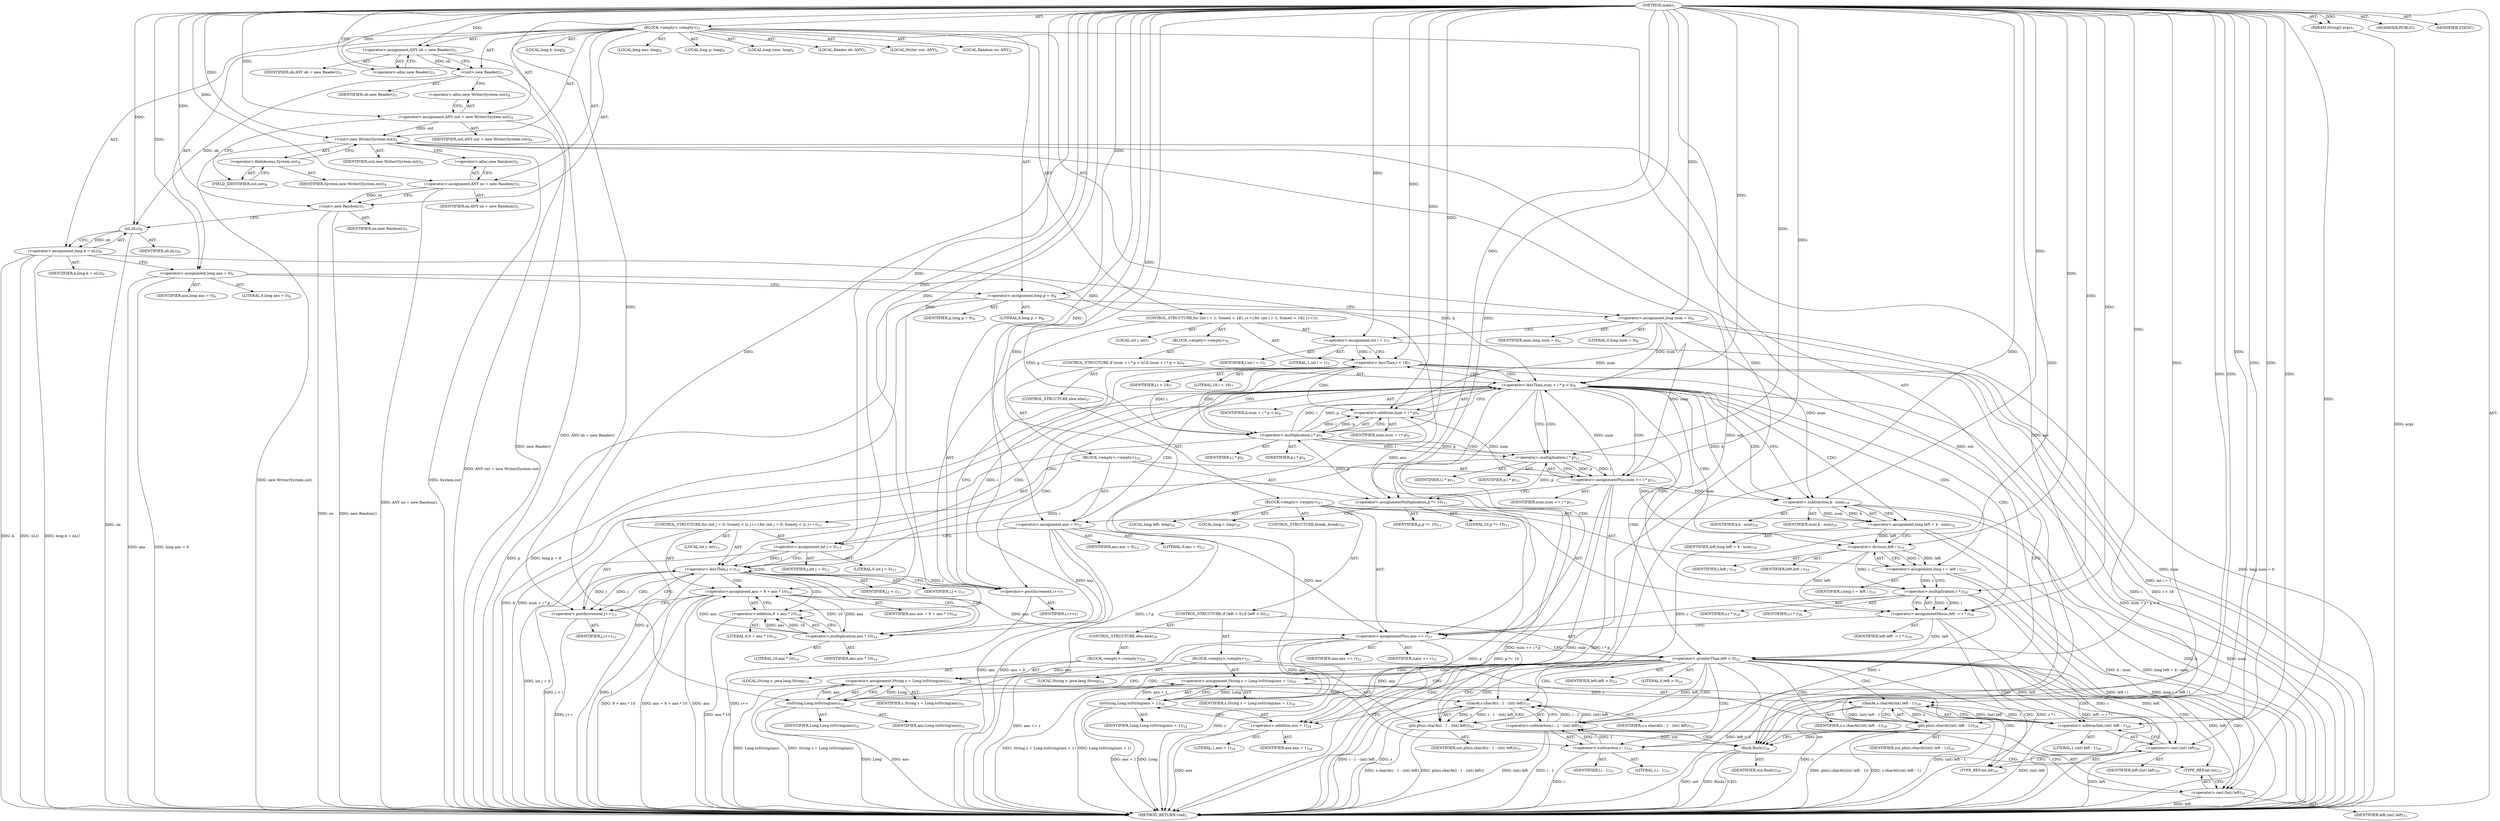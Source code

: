 digraph "main" {  
"23" [label = <(METHOD,main)<SUB>1</SUB>> ]
"24" [label = <(PARAM,String[] args)<SUB>1</SUB>> ]
"25" [label = <(BLOCK,&lt;empty&gt;,&lt;empty&gt;)<SUB>2</SUB>> ]
"4" [label = <(LOCAL,Reader ob: ANY)<SUB>3</SUB>> ]
"26" [label = <(&lt;operator&gt;.assignment,ANY ob = new Reader())<SUB>3</SUB>> ]
"27" [label = <(IDENTIFIER,ob,ANY ob = new Reader())<SUB>3</SUB>> ]
"28" [label = <(&lt;operator&gt;.alloc,new Reader())<SUB>3</SUB>> ]
"29" [label = <(&lt;init&gt;,new Reader())<SUB>3</SUB>> ]
"3" [label = <(IDENTIFIER,ob,new Reader())<SUB>3</SUB>> ]
"6" [label = <(LOCAL,Writer out: ANY)<SUB>4</SUB>> ]
"30" [label = <(&lt;operator&gt;.assignment,ANY out = new Writer(System.out))<SUB>4</SUB>> ]
"31" [label = <(IDENTIFIER,out,ANY out = new Writer(System.out))<SUB>4</SUB>> ]
"32" [label = <(&lt;operator&gt;.alloc,new Writer(System.out))<SUB>4</SUB>> ]
"33" [label = <(&lt;init&gt;,new Writer(System.out))<SUB>4</SUB>> ]
"5" [label = <(IDENTIFIER,out,new Writer(System.out))<SUB>4</SUB>> ]
"34" [label = <(&lt;operator&gt;.fieldAccess,System.out)<SUB>4</SUB>> ]
"35" [label = <(IDENTIFIER,System,new Writer(System.out))<SUB>4</SUB>> ]
"36" [label = <(FIELD_IDENTIFIER,out,out)<SUB>4</SUB>> ]
"8" [label = <(LOCAL,Random oo: ANY)<SUB>5</SUB>> ]
"37" [label = <(&lt;operator&gt;.assignment,ANY oo = new Random())<SUB>5</SUB>> ]
"38" [label = <(IDENTIFIER,oo,ANY oo = new Random())<SUB>5</SUB>> ]
"39" [label = <(&lt;operator&gt;.alloc,new Random())<SUB>5</SUB>> ]
"40" [label = <(&lt;init&gt;,new Random())<SUB>5</SUB>> ]
"7" [label = <(IDENTIFIER,oo,new Random())<SUB>5</SUB>> ]
"41" [label = <(LOCAL,long k: long)<SUB>6</SUB>> ]
"42" [label = <(LOCAL,long ans: long)<SUB>6</SUB>> ]
"43" [label = <(LOCAL,long p: long)<SUB>6</SUB>> ]
"44" [label = <(LOCAL,long num: long)<SUB>6</SUB>> ]
"45" [label = <(&lt;operator&gt;.assignment,long k = nL())<SUB>6</SUB>> ]
"46" [label = <(IDENTIFIER,k,long k = nL())<SUB>6</SUB>> ]
"47" [label = <(nL,nL())<SUB>6</SUB>> ]
"48" [label = <(IDENTIFIER,ob,nL())<SUB>6</SUB>> ]
"49" [label = <(&lt;operator&gt;.assignment,long ans = 0)<SUB>6</SUB>> ]
"50" [label = <(IDENTIFIER,ans,long ans = 0)<SUB>6</SUB>> ]
"51" [label = <(LITERAL,0,long ans = 0)<SUB>6</SUB>> ]
"52" [label = <(&lt;operator&gt;.assignment,long p = 9)<SUB>6</SUB>> ]
"53" [label = <(IDENTIFIER,p,long p = 9)<SUB>6</SUB>> ]
"54" [label = <(LITERAL,9,long p = 9)<SUB>6</SUB>> ]
"55" [label = <(&lt;operator&gt;.assignment,long num = 0)<SUB>6</SUB>> ]
"56" [label = <(IDENTIFIER,num,long num = 0)<SUB>6</SUB>> ]
"57" [label = <(LITERAL,0,long num = 0)<SUB>6</SUB>> ]
"58" [label = <(CONTROL_STRUCTURE,for (int i = 1; Some(i &lt; 18); i++),for (int i = 1; Some(i &lt; 18); i++))<SUB>7</SUB>> ]
"59" [label = <(LOCAL,int i: int)<SUB>7</SUB>> ]
"60" [label = <(&lt;operator&gt;.assignment,int i = 1)<SUB>7</SUB>> ]
"61" [label = <(IDENTIFIER,i,int i = 1)<SUB>7</SUB>> ]
"62" [label = <(LITERAL,1,int i = 1)<SUB>7</SUB>> ]
"63" [label = <(&lt;operator&gt;.lessThan,i &lt; 18)<SUB>7</SUB>> ]
"64" [label = <(IDENTIFIER,i,i &lt; 18)<SUB>7</SUB>> ]
"65" [label = <(LITERAL,18,i &lt; 18)<SUB>7</SUB>> ]
"66" [label = <(&lt;operator&gt;.postIncrement,i++)<SUB>7</SUB>> ]
"67" [label = <(IDENTIFIER,i,i++)<SUB>7</SUB>> ]
"68" [label = <(BLOCK,&lt;empty&gt;,&lt;empty&gt;)<SUB>8</SUB>> ]
"69" [label = <(CONTROL_STRUCTURE,if (num + i * p &lt; k),if (num + i * p &lt; k))<SUB>9</SUB>> ]
"70" [label = <(&lt;operator&gt;.lessThan,num + i * p &lt; k)<SUB>9</SUB>> ]
"71" [label = <(&lt;operator&gt;.addition,num + i * p)<SUB>9</SUB>> ]
"72" [label = <(IDENTIFIER,num,num + i * p)<SUB>9</SUB>> ]
"73" [label = <(&lt;operator&gt;.multiplication,i * p)<SUB>9</SUB>> ]
"74" [label = <(IDENTIFIER,i,i * p)<SUB>9</SUB>> ]
"75" [label = <(IDENTIFIER,p,i * p)<SUB>9</SUB>> ]
"76" [label = <(IDENTIFIER,k,num + i * p &lt; k)<SUB>9</SUB>> ]
"77" [label = <(BLOCK,&lt;empty&gt;,&lt;empty&gt;)<SUB>10</SUB>> ]
"78" [label = <(&lt;operator&gt;.assignmentPlus,num += i * p)<SUB>11</SUB>> ]
"79" [label = <(IDENTIFIER,num,num += i * p)<SUB>11</SUB>> ]
"80" [label = <(&lt;operator&gt;.multiplication,i * p)<SUB>11</SUB>> ]
"81" [label = <(IDENTIFIER,i,i * p)<SUB>11</SUB>> ]
"82" [label = <(IDENTIFIER,p,i * p)<SUB>11</SUB>> ]
"83" [label = <(&lt;operator&gt;.assignmentMultiplication,p *= 10)<SUB>11</SUB>> ]
"84" [label = <(IDENTIFIER,p,p *= 10)<SUB>11</SUB>> ]
"85" [label = <(LITERAL,10,p *= 10)<SUB>11</SUB>> ]
"86" [label = <(&lt;operator&gt;.assignment,ans = 0)<SUB>12</SUB>> ]
"87" [label = <(IDENTIFIER,ans,ans = 0)<SUB>12</SUB>> ]
"88" [label = <(LITERAL,0,ans = 0)<SUB>12</SUB>> ]
"89" [label = <(CONTROL_STRUCTURE,for (int j = 0; Some(j &lt; i); j++),for (int j = 0; Some(j &lt; i); j++))<SUB>13</SUB>> ]
"90" [label = <(LOCAL,int j: int)<SUB>13</SUB>> ]
"91" [label = <(&lt;operator&gt;.assignment,int j = 0)<SUB>13</SUB>> ]
"92" [label = <(IDENTIFIER,j,int j = 0)<SUB>13</SUB>> ]
"93" [label = <(LITERAL,0,int j = 0)<SUB>13</SUB>> ]
"94" [label = <(&lt;operator&gt;.lessThan,j &lt; i)<SUB>13</SUB>> ]
"95" [label = <(IDENTIFIER,j,j &lt; i)<SUB>13</SUB>> ]
"96" [label = <(IDENTIFIER,i,j &lt; i)<SUB>13</SUB>> ]
"97" [label = <(&lt;operator&gt;.postIncrement,j++)<SUB>13</SUB>> ]
"98" [label = <(IDENTIFIER,j,j++)<SUB>13</SUB>> ]
"99" [label = <(&lt;operator&gt;.assignment,ans = 9 + ans * 10)<SUB>14</SUB>> ]
"100" [label = <(IDENTIFIER,ans,ans = 9 + ans * 10)<SUB>14</SUB>> ]
"101" [label = <(&lt;operator&gt;.addition,9 + ans * 10)<SUB>14</SUB>> ]
"102" [label = <(LITERAL,9,9 + ans * 10)<SUB>14</SUB>> ]
"103" [label = <(&lt;operator&gt;.multiplication,ans * 10)<SUB>14</SUB>> ]
"104" [label = <(IDENTIFIER,ans,ans * 10)<SUB>14</SUB>> ]
"105" [label = <(LITERAL,10,ans * 10)<SUB>14</SUB>> ]
"106" [label = <(CONTROL_STRUCTURE,else,else)<SUB>17</SUB>> ]
"107" [label = <(BLOCK,&lt;empty&gt;,&lt;empty&gt;)<SUB>17</SUB>> ]
"108" [label = <(LOCAL,long left: long)<SUB>18</SUB>> ]
"109" [label = <(&lt;operator&gt;.assignment,long left = k - num)<SUB>18</SUB>> ]
"110" [label = <(IDENTIFIER,left,long left = k - num)<SUB>18</SUB>> ]
"111" [label = <(&lt;operator&gt;.subtraction,k - num)<SUB>18</SUB>> ]
"112" [label = <(IDENTIFIER,k,k - num)<SUB>18</SUB>> ]
"113" [label = <(IDENTIFIER,num,k - num)<SUB>18</SUB>> ]
"114" [label = <(LOCAL,long r: long)<SUB>19</SUB>> ]
"115" [label = <(&lt;operator&gt;.assignment,long r = left / i)<SUB>19</SUB>> ]
"116" [label = <(IDENTIFIER,r,long r = left / i)<SUB>19</SUB>> ]
"117" [label = <(&lt;operator&gt;.division,left / i)<SUB>19</SUB>> ]
"118" [label = <(IDENTIFIER,left,left / i)<SUB>19</SUB>> ]
"119" [label = <(IDENTIFIER,i,left / i)<SUB>19</SUB>> ]
"120" [label = <(&lt;operator&gt;.assignmentMinus,left -= r * i)<SUB>20</SUB>> ]
"121" [label = <(IDENTIFIER,left,left -= r * i)<SUB>20</SUB>> ]
"122" [label = <(&lt;operator&gt;.multiplication,r * i)<SUB>20</SUB>> ]
"123" [label = <(IDENTIFIER,r,r * i)<SUB>20</SUB>> ]
"124" [label = <(IDENTIFIER,i,r * i)<SUB>20</SUB>> ]
"125" [label = <(&lt;operator&gt;.assignmentPlus,ans += r)<SUB>21</SUB>> ]
"126" [label = <(IDENTIFIER,ans,ans += r)<SUB>21</SUB>> ]
"127" [label = <(IDENTIFIER,r,ans += r)<SUB>21</SUB>> ]
"128" [label = <(CONTROL_STRUCTURE,if (left &gt; 0),if (left &gt; 0))<SUB>22</SUB>> ]
"129" [label = <(&lt;operator&gt;.greaterThan,left &gt; 0)<SUB>22</SUB>> ]
"130" [label = <(IDENTIFIER,left,left &gt; 0)<SUB>22</SUB>> ]
"131" [label = <(LITERAL,0,left &gt; 0)<SUB>22</SUB>> ]
"132" [label = <(BLOCK,&lt;empty&gt;,&lt;empty&gt;)<SUB>23</SUB>> ]
"133" [label = <(LOCAL,String s: java.lang.String)<SUB>24</SUB>> ]
"134" [label = <(&lt;operator&gt;.assignment,String s = Long.toString(ans + 1))<SUB>24</SUB>> ]
"135" [label = <(IDENTIFIER,s,String s = Long.toString(ans + 1))<SUB>24</SUB>> ]
"136" [label = <(toString,Long.toString(ans + 1))<SUB>24</SUB>> ]
"137" [label = <(IDENTIFIER,Long,Long.toString(ans + 1))<SUB>24</SUB>> ]
"138" [label = <(&lt;operator&gt;.addition,ans + 1)<SUB>24</SUB>> ]
"139" [label = <(IDENTIFIER,ans,ans + 1)<SUB>24</SUB>> ]
"140" [label = <(LITERAL,1,ans + 1)<SUB>24</SUB>> ]
"141" [label = <(pln,pln(s.charAt((int) left - 1)))<SUB>26</SUB>> ]
"142" [label = <(IDENTIFIER,out,pln(s.charAt((int) left - 1)))<SUB>26</SUB>> ]
"143" [label = <(charAt,s.charAt((int) left - 1))<SUB>26</SUB>> ]
"144" [label = <(IDENTIFIER,s,s.charAt((int) left - 1))<SUB>26</SUB>> ]
"145" [label = <(&lt;operator&gt;.subtraction,(int) left - 1)<SUB>26</SUB>> ]
"146" [label = <(&lt;operator&gt;.cast,(int) left)<SUB>26</SUB>> ]
"147" [label = <(TYPE_REF,int,int)<SUB>26</SUB>> ]
"148" [label = <(IDENTIFIER,left,(int) left)<SUB>26</SUB>> ]
"149" [label = <(LITERAL,1,(int) left - 1)<SUB>26</SUB>> ]
"150" [label = <(CONTROL_STRUCTURE,else,else)<SUB>29</SUB>> ]
"151" [label = <(BLOCK,&lt;empty&gt;,&lt;empty&gt;)<SUB>29</SUB>> ]
"152" [label = <(LOCAL,String s: java.lang.String)<SUB>31</SUB>> ]
"153" [label = <(&lt;operator&gt;.assignment,String s = Long.toString(ans))<SUB>31</SUB>> ]
"154" [label = <(IDENTIFIER,s,String s = Long.toString(ans))<SUB>31</SUB>> ]
"155" [label = <(toString,Long.toString(ans))<SUB>31</SUB>> ]
"156" [label = <(IDENTIFIER,Long,Long.toString(ans))<SUB>31</SUB>> ]
"157" [label = <(IDENTIFIER,ans,Long.toString(ans))<SUB>31</SUB>> ]
"158" [label = <(pln,pln(s.charAt(i - 1 - (int) left)))<SUB>33</SUB>> ]
"159" [label = <(IDENTIFIER,out,pln(s.charAt(i - 1 - (int) left)))<SUB>33</SUB>> ]
"160" [label = <(charAt,s.charAt(i - 1 - (int) left))<SUB>33</SUB>> ]
"161" [label = <(IDENTIFIER,s,s.charAt(i - 1 - (int) left))<SUB>33</SUB>> ]
"162" [label = <(&lt;operator&gt;.subtraction,i - 1 - (int) left)<SUB>33</SUB>> ]
"163" [label = <(&lt;operator&gt;.subtraction,i - 1)<SUB>33</SUB>> ]
"164" [label = <(IDENTIFIER,i,i - 1)<SUB>33</SUB>> ]
"165" [label = <(LITERAL,1,i - 1)<SUB>33</SUB>> ]
"166" [label = <(&lt;operator&gt;.cast,(int) left)<SUB>33</SUB>> ]
"167" [label = <(TYPE_REF,int,int)<SUB>33</SUB>> ]
"168" [label = <(IDENTIFIER,left,(int) left)<SUB>33</SUB>> ]
"169" [label = <(CONTROL_STRUCTURE,break;,break;)<SUB>35</SUB>> ]
"170" [label = <(flush,flush())<SUB>39</SUB>> ]
"171" [label = <(IDENTIFIER,out,flush())<SUB>39</SUB>> ]
"172" [label = <(MODIFIER,PUBLIC)> ]
"173" [label = <(MODIFIER,STATIC)> ]
"174" [label = <(METHOD_RETURN,void)<SUB>1</SUB>> ]
  "23" -> "24"  [ label = "AST: "] 
  "23" -> "25"  [ label = "AST: "] 
  "23" -> "172"  [ label = "AST: "] 
  "23" -> "173"  [ label = "AST: "] 
  "23" -> "174"  [ label = "AST: "] 
  "25" -> "4"  [ label = "AST: "] 
  "25" -> "26"  [ label = "AST: "] 
  "25" -> "29"  [ label = "AST: "] 
  "25" -> "6"  [ label = "AST: "] 
  "25" -> "30"  [ label = "AST: "] 
  "25" -> "33"  [ label = "AST: "] 
  "25" -> "8"  [ label = "AST: "] 
  "25" -> "37"  [ label = "AST: "] 
  "25" -> "40"  [ label = "AST: "] 
  "25" -> "41"  [ label = "AST: "] 
  "25" -> "42"  [ label = "AST: "] 
  "25" -> "43"  [ label = "AST: "] 
  "25" -> "44"  [ label = "AST: "] 
  "25" -> "45"  [ label = "AST: "] 
  "25" -> "49"  [ label = "AST: "] 
  "25" -> "52"  [ label = "AST: "] 
  "25" -> "55"  [ label = "AST: "] 
  "25" -> "58"  [ label = "AST: "] 
  "25" -> "170"  [ label = "AST: "] 
  "26" -> "27"  [ label = "AST: "] 
  "26" -> "28"  [ label = "AST: "] 
  "29" -> "3"  [ label = "AST: "] 
  "30" -> "31"  [ label = "AST: "] 
  "30" -> "32"  [ label = "AST: "] 
  "33" -> "5"  [ label = "AST: "] 
  "33" -> "34"  [ label = "AST: "] 
  "34" -> "35"  [ label = "AST: "] 
  "34" -> "36"  [ label = "AST: "] 
  "37" -> "38"  [ label = "AST: "] 
  "37" -> "39"  [ label = "AST: "] 
  "40" -> "7"  [ label = "AST: "] 
  "45" -> "46"  [ label = "AST: "] 
  "45" -> "47"  [ label = "AST: "] 
  "47" -> "48"  [ label = "AST: "] 
  "49" -> "50"  [ label = "AST: "] 
  "49" -> "51"  [ label = "AST: "] 
  "52" -> "53"  [ label = "AST: "] 
  "52" -> "54"  [ label = "AST: "] 
  "55" -> "56"  [ label = "AST: "] 
  "55" -> "57"  [ label = "AST: "] 
  "58" -> "59"  [ label = "AST: "] 
  "58" -> "60"  [ label = "AST: "] 
  "58" -> "63"  [ label = "AST: "] 
  "58" -> "66"  [ label = "AST: "] 
  "58" -> "68"  [ label = "AST: "] 
  "60" -> "61"  [ label = "AST: "] 
  "60" -> "62"  [ label = "AST: "] 
  "63" -> "64"  [ label = "AST: "] 
  "63" -> "65"  [ label = "AST: "] 
  "66" -> "67"  [ label = "AST: "] 
  "68" -> "69"  [ label = "AST: "] 
  "69" -> "70"  [ label = "AST: "] 
  "69" -> "77"  [ label = "AST: "] 
  "69" -> "106"  [ label = "AST: "] 
  "70" -> "71"  [ label = "AST: "] 
  "70" -> "76"  [ label = "AST: "] 
  "71" -> "72"  [ label = "AST: "] 
  "71" -> "73"  [ label = "AST: "] 
  "73" -> "74"  [ label = "AST: "] 
  "73" -> "75"  [ label = "AST: "] 
  "77" -> "78"  [ label = "AST: "] 
  "77" -> "83"  [ label = "AST: "] 
  "77" -> "86"  [ label = "AST: "] 
  "77" -> "89"  [ label = "AST: "] 
  "78" -> "79"  [ label = "AST: "] 
  "78" -> "80"  [ label = "AST: "] 
  "80" -> "81"  [ label = "AST: "] 
  "80" -> "82"  [ label = "AST: "] 
  "83" -> "84"  [ label = "AST: "] 
  "83" -> "85"  [ label = "AST: "] 
  "86" -> "87"  [ label = "AST: "] 
  "86" -> "88"  [ label = "AST: "] 
  "89" -> "90"  [ label = "AST: "] 
  "89" -> "91"  [ label = "AST: "] 
  "89" -> "94"  [ label = "AST: "] 
  "89" -> "97"  [ label = "AST: "] 
  "89" -> "99"  [ label = "AST: "] 
  "91" -> "92"  [ label = "AST: "] 
  "91" -> "93"  [ label = "AST: "] 
  "94" -> "95"  [ label = "AST: "] 
  "94" -> "96"  [ label = "AST: "] 
  "97" -> "98"  [ label = "AST: "] 
  "99" -> "100"  [ label = "AST: "] 
  "99" -> "101"  [ label = "AST: "] 
  "101" -> "102"  [ label = "AST: "] 
  "101" -> "103"  [ label = "AST: "] 
  "103" -> "104"  [ label = "AST: "] 
  "103" -> "105"  [ label = "AST: "] 
  "106" -> "107"  [ label = "AST: "] 
  "107" -> "108"  [ label = "AST: "] 
  "107" -> "109"  [ label = "AST: "] 
  "107" -> "114"  [ label = "AST: "] 
  "107" -> "115"  [ label = "AST: "] 
  "107" -> "120"  [ label = "AST: "] 
  "107" -> "125"  [ label = "AST: "] 
  "107" -> "128"  [ label = "AST: "] 
  "107" -> "169"  [ label = "AST: "] 
  "109" -> "110"  [ label = "AST: "] 
  "109" -> "111"  [ label = "AST: "] 
  "111" -> "112"  [ label = "AST: "] 
  "111" -> "113"  [ label = "AST: "] 
  "115" -> "116"  [ label = "AST: "] 
  "115" -> "117"  [ label = "AST: "] 
  "117" -> "118"  [ label = "AST: "] 
  "117" -> "119"  [ label = "AST: "] 
  "120" -> "121"  [ label = "AST: "] 
  "120" -> "122"  [ label = "AST: "] 
  "122" -> "123"  [ label = "AST: "] 
  "122" -> "124"  [ label = "AST: "] 
  "125" -> "126"  [ label = "AST: "] 
  "125" -> "127"  [ label = "AST: "] 
  "128" -> "129"  [ label = "AST: "] 
  "128" -> "132"  [ label = "AST: "] 
  "128" -> "150"  [ label = "AST: "] 
  "129" -> "130"  [ label = "AST: "] 
  "129" -> "131"  [ label = "AST: "] 
  "132" -> "133"  [ label = "AST: "] 
  "132" -> "134"  [ label = "AST: "] 
  "132" -> "141"  [ label = "AST: "] 
  "134" -> "135"  [ label = "AST: "] 
  "134" -> "136"  [ label = "AST: "] 
  "136" -> "137"  [ label = "AST: "] 
  "136" -> "138"  [ label = "AST: "] 
  "138" -> "139"  [ label = "AST: "] 
  "138" -> "140"  [ label = "AST: "] 
  "141" -> "142"  [ label = "AST: "] 
  "141" -> "143"  [ label = "AST: "] 
  "143" -> "144"  [ label = "AST: "] 
  "143" -> "145"  [ label = "AST: "] 
  "145" -> "146"  [ label = "AST: "] 
  "145" -> "149"  [ label = "AST: "] 
  "146" -> "147"  [ label = "AST: "] 
  "146" -> "148"  [ label = "AST: "] 
  "150" -> "151"  [ label = "AST: "] 
  "151" -> "152"  [ label = "AST: "] 
  "151" -> "153"  [ label = "AST: "] 
  "151" -> "158"  [ label = "AST: "] 
  "153" -> "154"  [ label = "AST: "] 
  "153" -> "155"  [ label = "AST: "] 
  "155" -> "156"  [ label = "AST: "] 
  "155" -> "157"  [ label = "AST: "] 
  "158" -> "159"  [ label = "AST: "] 
  "158" -> "160"  [ label = "AST: "] 
  "160" -> "161"  [ label = "AST: "] 
  "160" -> "162"  [ label = "AST: "] 
  "162" -> "163"  [ label = "AST: "] 
  "162" -> "166"  [ label = "AST: "] 
  "163" -> "164"  [ label = "AST: "] 
  "163" -> "165"  [ label = "AST: "] 
  "166" -> "167"  [ label = "AST: "] 
  "166" -> "168"  [ label = "AST: "] 
  "170" -> "171"  [ label = "AST: "] 
  "26" -> "29"  [ label = "CFG: "] 
  "29" -> "32"  [ label = "CFG: "] 
  "30" -> "36"  [ label = "CFG: "] 
  "33" -> "39"  [ label = "CFG: "] 
  "37" -> "40"  [ label = "CFG: "] 
  "40" -> "47"  [ label = "CFG: "] 
  "45" -> "49"  [ label = "CFG: "] 
  "49" -> "52"  [ label = "CFG: "] 
  "52" -> "55"  [ label = "CFG: "] 
  "55" -> "60"  [ label = "CFG: "] 
  "170" -> "174"  [ label = "CFG: "] 
  "28" -> "26"  [ label = "CFG: "] 
  "32" -> "30"  [ label = "CFG: "] 
  "34" -> "33"  [ label = "CFG: "] 
  "39" -> "37"  [ label = "CFG: "] 
  "47" -> "45"  [ label = "CFG: "] 
  "60" -> "63"  [ label = "CFG: "] 
  "63" -> "73"  [ label = "CFG: "] 
  "63" -> "170"  [ label = "CFG: "] 
  "66" -> "63"  [ label = "CFG: "] 
  "36" -> "34"  [ label = "CFG: "] 
  "70" -> "80"  [ label = "CFG: "] 
  "70" -> "111"  [ label = "CFG: "] 
  "71" -> "70"  [ label = "CFG: "] 
  "78" -> "83"  [ label = "CFG: "] 
  "83" -> "86"  [ label = "CFG: "] 
  "86" -> "91"  [ label = "CFG: "] 
  "73" -> "71"  [ label = "CFG: "] 
  "80" -> "78"  [ label = "CFG: "] 
  "91" -> "94"  [ label = "CFG: "] 
  "94" -> "103"  [ label = "CFG: "] 
  "94" -> "66"  [ label = "CFG: "] 
  "97" -> "94"  [ label = "CFG: "] 
  "99" -> "97"  [ label = "CFG: "] 
  "109" -> "117"  [ label = "CFG: "] 
  "115" -> "122"  [ label = "CFG: "] 
  "120" -> "125"  [ label = "CFG: "] 
  "125" -> "129"  [ label = "CFG: "] 
  "101" -> "99"  [ label = "CFG: "] 
  "111" -> "109"  [ label = "CFG: "] 
  "117" -> "115"  [ label = "CFG: "] 
  "122" -> "120"  [ label = "CFG: "] 
  "129" -> "138"  [ label = "CFG: "] 
  "129" -> "155"  [ label = "CFG: "] 
  "103" -> "101"  [ label = "CFG: "] 
  "134" -> "147"  [ label = "CFG: "] 
  "141" -> "170"  [ label = "CFG: "] 
  "136" -> "134"  [ label = "CFG: "] 
  "143" -> "141"  [ label = "CFG: "] 
  "153" -> "163"  [ label = "CFG: "] 
  "158" -> "170"  [ label = "CFG: "] 
  "138" -> "136"  [ label = "CFG: "] 
  "145" -> "143"  [ label = "CFG: "] 
  "155" -> "153"  [ label = "CFG: "] 
  "160" -> "158"  [ label = "CFG: "] 
  "146" -> "145"  [ label = "CFG: "] 
  "162" -> "160"  [ label = "CFG: "] 
  "147" -> "146"  [ label = "CFG: "] 
  "163" -> "167"  [ label = "CFG: "] 
  "166" -> "162"  [ label = "CFG: "] 
  "167" -> "166"  [ label = "CFG: "] 
  "23" -> "28"  [ label = "CFG: "] 
  "24" -> "174"  [ label = "DDG: args"] 
  "26" -> "174"  [ label = "DDG: ANY ob = new Reader()"] 
  "29" -> "174"  [ label = "DDG: new Reader()"] 
  "30" -> "174"  [ label = "DDG: ANY out = new Writer(System.out)"] 
  "33" -> "174"  [ label = "DDG: System.out"] 
  "33" -> "174"  [ label = "DDG: new Writer(System.out)"] 
  "37" -> "174"  [ label = "DDG: ANY oo = new Random()"] 
  "40" -> "174"  [ label = "DDG: oo"] 
  "40" -> "174"  [ label = "DDG: new Random()"] 
  "45" -> "174"  [ label = "DDG: k"] 
  "47" -> "174"  [ label = "DDG: ob"] 
  "45" -> "174"  [ label = "DDG: nL()"] 
  "45" -> "174"  [ label = "DDG: long k = nL()"] 
  "49" -> "174"  [ label = "DDG: ans"] 
  "49" -> "174"  [ label = "DDG: long ans = 0"] 
  "52" -> "174"  [ label = "DDG: p"] 
  "52" -> "174"  [ label = "DDG: long p = 9"] 
  "55" -> "174"  [ label = "DDG: num"] 
  "55" -> "174"  [ label = "DDG: long num = 0"] 
  "60" -> "174"  [ label = "DDG: int i = 1"] 
  "63" -> "174"  [ label = "DDG: i"] 
  "63" -> "174"  [ label = "DDG: i &lt; 18"] 
  "73" -> "174"  [ label = "DDG: p"] 
  "71" -> "174"  [ label = "DDG: i * p"] 
  "70" -> "174"  [ label = "DDG: num + i * p"] 
  "70" -> "174"  [ label = "DDG: k"] 
  "70" -> "174"  [ label = "DDG: num + i * p &lt; k"] 
  "111" -> "174"  [ label = "DDG: k"] 
  "111" -> "174"  [ label = "DDG: num"] 
  "109" -> "174"  [ label = "DDG: k - num"] 
  "109" -> "174"  [ label = "DDG: long left = k - num"] 
  "115" -> "174"  [ label = "DDG: left / i"] 
  "115" -> "174"  [ label = "DDG: long r = left / i"] 
  "122" -> "174"  [ label = "DDG: i"] 
  "120" -> "174"  [ label = "DDG: r * i"] 
  "120" -> "174"  [ label = "DDG: left -= r * i"] 
  "125" -> "174"  [ label = "DDG: r"] 
  "125" -> "174"  [ label = "DDG: ans += r"] 
  "129" -> "174"  [ label = "DDG: left &gt; 0"] 
  "155" -> "174"  [ label = "DDG: Long"] 
  "155" -> "174"  [ label = "DDG: ans"] 
  "153" -> "174"  [ label = "DDG: Long.toString(ans)"] 
  "153" -> "174"  [ label = "DDG: String s = Long.toString(ans)"] 
  "160" -> "174"  [ label = "DDG: s"] 
  "163" -> "174"  [ label = "DDG: i"] 
  "162" -> "174"  [ label = "DDG: i - 1"] 
  "166" -> "174"  [ label = "DDG: left"] 
  "162" -> "174"  [ label = "DDG: (int) left"] 
  "160" -> "174"  [ label = "DDG: i - 1 - (int) left"] 
  "158" -> "174"  [ label = "DDG: s.charAt(i - 1 - (int) left)"] 
  "158" -> "174"  [ label = "DDG: pln(s.charAt(i - 1 - (int) left))"] 
  "136" -> "174"  [ label = "DDG: Long"] 
  "138" -> "174"  [ label = "DDG: ans"] 
  "136" -> "174"  [ label = "DDG: ans + 1"] 
  "134" -> "174"  [ label = "DDG: Long.toString(ans + 1)"] 
  "134" -> "174"  [ label = "DDG: String s = Long.toString(ans + 1)"] 
  "143" -> "174"  [ label = "DDG: s"] 
  "146" -> "174"  [ label = "DDG: left"] 
  "145" -> "174"  [ label = "DDG: (int) left"] 
  "143" -> "174"  [ label = "DDG: (int) left - 1"] 
  "141" -> "174"  [ label = "DDG: s.charAt((int) left - 1)"] 
  "141" -> "174"  [ label = "DDG: pln(s.charAt((int) left - 1))"] 
  "170" -> "174"  [ label = "DDG: out"] 
  "170" -> "174"  [ label = "DDG: flush()"] 
  "78" -> "174"  [ label = "DDG: num"] 
  "78" -> "174"  [ label = "DDG: i * p"] 
  "78" -> "174"  [ label = "DDG: num += i * p"] 
  "83" -> "174"  [ label = "DDG: p"] 
  "83" -> "174"  [ label = "DDG: p *= 10"] 
  "86" -> "174"  [ label = "DDG: ans"] 
  "86" -> "174"  [ label = "DDG: ans = 0"] 
  "91" -> "174"  [ label = "DDG: int j = 0"] 
  "94" -> "174"  [ label = "DDG: j"] 
  "94" -> "174"  [ label = "DDG: j &lt; i"] 
  "66" -> "174"  [ label = "DDG: i++"] 
  "99" -> "174"  [ label = "DDG: ans"] 
  "101" -> "174"  [ label = "DDG: ans * 10"] 
  "99" -> "174"  [ label = "DDG: 9 + ans * 10"] 
  "99" -> "174"  [ label = "DDG: ans = 9 + ans * 10"] 
  "97" -> "174"  [ label = "DDG: j++"] 
  "23" -> "24"  [ label = "DDG: "] 
  "23" -> "26"  [ label = "DDG: "] 
  "23" -> "30"  [ label = "DDG: "] 
  "23" -> "37"  [ label = "DDG: "] 
  "47" -> "45"  [ label = "DDG: ob"] 
  "23" -> "49"  [ label = "DDG: "] 
  "23" -> "52"  [ label = "DDG: "] 
  "23" -> "55"  [ label = "DDG: "] 
  "26" -> "29"  [ label = "DDG: ob"] 
  "23" -> "29"  [ label = "DDG: "] 
  "30" -> "33"  [ label = "DDG: out"] 
  "23" -> "33"  [ label = "DDG: "] 
  "37" -> "40"  [ label = "DDG: oo"] 
  "23" -> "40"  [ label = "DDG: "] 
  "23" -> "60"  [ label = "DDG: "] 
  "33" -> "170"  [ label = "DDG: out"] 
  "158" -> "170"  [ label = "DDG: out"] 
  "141" -> "170"  [ label = "DDG: out"] 
  "23" -> "170"  [ label = "DDG: "] 
  "29" -> "47"  [ label = "DDG: ob"] 
  "23" -> "47"  [ label = "DDG: "] 
  "60" -> "63"  [ label = "DDG: i"] 
  "66" -> "63"  [ label = "DDG: i"] 
  "23" -> "63"  [ label = "DDG: "] 
  "94" -> "66"  [ label = "DDG: i"] 
  "23" -> "66"  [ label = "DDG: "] 
  "55" -> "70"  [ label = "DDG: num"] 
  "78" -> "70"  [ label = "DDG: num"] 
  "23" -> "70"  [ label = "DDG: "] 
  "73" -> "70"  [ label = "DDG: i"] 
  "73" -> "70"  [ label = "DDG: p"] 
  "45" -> "70"  [ label = "DDG: k"] 
  "80" -> "78"  [ label = "DDG: i"] 
  "80" -> "78"  [ label = "DDG: p"] 
  "23" -> "83"  [ label = "DDG: "] 
  "23" -> "86"  [ label = "DDG: "] 
  "55" -> "71"  [ label = "DDG: num"] 
  "78" -> "71"  [ label = "DDG: num"] 
  "23" -> "71"  [ label = "DDG: "] 
  "73" -> "71"  [ label = "DDG: i"] 
  "73" -> "71"  [ label = "DDG: p"] 
  "23" -> "78"  [ label = "DDG: "] 
  "55" -> "78"  [ label = "DDG: num"] 
  "80" -> "83"  [ label = "DDG: p"] 
  "23" -> "91"  [ label = "DDG: "] 
  "23" -> "99"  [ label = "DDG: "] 
  "103" -> "99"  [ label = "DDG: ans"] 
  "103" -> "99"  [ label = "DDG: 10"] 
  "111" -> "109"  [ label = "DDG: k"] 
  "111" -> "109"  [ label = "DDG: num"] 
  "117" -> "115"  [ label = "DDG: left"] 
  "117" -> "115"  [ label = "DDG: i"] 
  "122" -> "120"  [ label = "DDG: r"] 
  "122" -> "120"  [ label = "DDG: i"] 
  "122" -> "125"  [ label = "DDG: r"] 
  "23" -> "125"  [ label = "DDG: "] 
  "63" -> "73"  [ label = "DDG: i"] 
  "23" -> "73"  [ label = "DDG: "] 
  "52" -> "73"  [ label = "DDG: p"] 
  "83" -> "73"  [ label = "DDG: p"] 
  "73" -> "80"  [ label = "DDG: i"] 
  "23" -> "80"  [ label = "DDG: "] 
  "73" -> "80"  [ label = "DDG: p"] 
  "91" -> "94"  [ label = "DDG: j"] 
  "97" -> "94"  [ label = "DDG: j"] 
  "23" -> "94"  [ label = "DDG: "] 
  "80" -> "94"  [ label = "DDG: i"] 
  "94" -> "97"  [ label = "DDG: j"] 
  "23" -> "97"  [ label = "DDG: "] 
  "117" -> "120"  [ label = "DDG: left"] 
  "23" -> "120"  [ label = "DDG: "] 
  "49" -> "125"  [ label = "DDG: ans"] 
  "86" -> "125"  [ label = "DDG: ans"] 
  "99" -> "125"  [ label = "DDG: ans"] 
  "23" -> "101"  [ label = "DDG: "] 
  "103" -> "101"  [ label = "DDG: ans"] 
  "103" -> "101"  [ label = "DDG: 10"] 
  "70" -> "111"  [ label = "DDG: k"] 
  "23" -> "111"  [ label = "DDG: "] 
  "55" -> "111"  [ label = "DDG: num"] 
  "78" -> "111"  [ label = "DDG: num"] 
  "109" -> "117"  [ label = "DDG: left"] 
  "23" -> "117"  [ label = "DDG: "] 
  "73" -> "117"  [ label = "DDG: i"] 
  "115" -> "122"  [ label = "DDG: r"] 
  "23" -> "122"  [ label = "DDG: "] 
  "117" -> "122"  [ label = "DDG: i"] 
  "120" -> "129"  [ label = "DDG: left"] 
  "23" -> "129"  [ label = "DDG: "] 
  "136" -> "134"  [ label = "DDG: Long"] 
  "136" -> "134"  [ label = "DDG: ans + 1"] 
  "86" -> "103"  [ label = "DDG: ans"] 
  "99" -> "103"  [ label = "DDG: ans"] 
  "23" -> "103"  [ label = "DDG: "] 
  "33" -> "141"  [ label = "DDG: out"] 
  "23" -> "141"  [ label = "DDG: "] 
  "143" -> "141"  [ label = "DDG: s"] 
  "143" -> "141"  [ label = "DDG: (int) left - 1"] 
  "155" -> "153"  [ label = "DDG: Long"] 
  "155" -> "153"  [ label = "DDG: ans"] 
  "23" -> "136"  [ label = "DDG: "] 
  "125" -> "136"  [ label = "DDG: ans"] 
  "134" -> "143"  [ label = "DDG: s"] 
  "23" -> "143"  [ label = "DDG: "] 
  "145" -> "143"  [ label = "DDG: (int) left"] 
  "145" -> "143"  [ label = "DDG: 1"] 
  "33" -> "158"  [ label = "DDG: out"] 
  "23" -> "158"  [ label = "DDG: "] 
  "160" -> "158"  [ label = "DDG: s"] 
  "160" -> "158"  [ label = "DDG: i - 1 - (int) left"] 
  "125" -> "138"  [ label = "DDG: ans"] 
  "23" -> "138"  [ label = "DDG: "] 
  "23" -> "145"  [ label = "DDG: "] 
  "129" -> "145"  [ label = "DDG: left"] 
  "23" -> "155"  [ label = "DDG: "] 
  "125" -> "155"  [ label = "DDG: ans"] 
  "153" -> "160"  [ label = "DDG: s"] 
  "23" -> "160"  [ label = "DDG: "] 
  "162" -> "160"  [ label = "DDG: i - 1"] 
  "162" -> "160"  [ label = "DDG: (int) left"] 
  "23" -> "146"  [ label = "DDG: "] 
  "129" -> "146"  [ label = "DDG: left"] 
  "163" -> "162"  [ label = "DDG: i"] 
  "163" -> "162"  [ label = "DDG: 1"] 
  "23" -> "162"  [ label = "DDG: "] 
  "129" -> "162"  [ label = "DDG: left"] 
  "122" -> "163"  [ label = "DDG: i"] 
  "23" -> "163"  [ label = "DDG: "] 
  "23" -> "166"  [ label = "DDG: "] 
  "129" -> "166"  [ label = "DDG: left"] 
  "63" -> "73"  [ label = "CDG: "] 
  "63" -> "71"  [ label = "CDG: "] 
  "63" -> "70"  [ label = "CDG: "] 
  "70" -> "94"  [ label = "CDG: "] 
  "70" -> "115"  [ label = "CDG: "] 
  "70" -> "66"  [ label = "CDG: "] 
  "70" -> "120"  [ label = "CDG: "] 
  "70" -> "122"  [ label = "CDG: "] 
  "70" -> "91"  [ label = "CDG: "] 
  "70" -> "129"  [ label = "CDG: "] 
  "70" -> "80"  [ label = "CDG: "] 
  "70" -> "83"  [ label = "CDG: "] 
  "70" -> "117"  [ label = "CDG: "] 
  "70" -> "63"  [ label = "CDG: "] 
  "70" -> "125"  [ label = "CDG: "] 
  "70" -> "78"  [ label = "CDG: "] 
  "70" -> "111"  [ label = "CDG: "] 
  "70" -> "109"  [ label = "CDG: "] 
  "70" -> "86"  [ label = "CDG: "] 
  "94" -> "94"  [ label = "CDG: "] 
  "94" -> "99"  [ label = "CDG: "] 
  "94" -> "103"  [ label = "CDG: "] 
  "94" -> "97"  [ label = "CDG: "] 
  "94" -> "101"  [ label = "CDG: "] 
  "129" -> "160"  [ label = "CDG: "] 
  "129" -> "141"  [ label = "CDG: "] 
  "129" -> "167"  [ label = "CDG: "] 
  "129" -> "136"  [ label = "CDG: "] 
  "129" -> "145"  [ label = "CDG: "] 
  "129" -> "146"  [ label = "CDG: "] 
  "129" -> "163"  [ label = "CDG: "] 
  "129" -> "166"  [ label = "CDG: "] 
  "129" -> "162"  [ label = "CDG: "] 
  "129" -> "153"  [ label = "CDG: "] 
  "129" -> "134"  [ label = "CDG: "] 
  "129" -> "138"  [ label = "CDG: "] 
  "129" -> "143"  [ label = "CDG: "] 
  "129" -> "147"  [ label = "CDG: "] 
  "129" -> "155"  [ label = "CDG: "] 
  "129" -> "158"  [ label = "CDG: "] 
}
